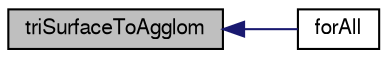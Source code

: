 digraph "triSurfaceToAgglom"
{
  bgcolor="transparent";
  edge [fontname="FreeSans",fontsize="10",labelfontname="FreeSans",labelfontsize="10"];
  node [fontname="FreeSans",fontsize="10",shape=record];
  rankdir="LR";
  Node16 [label="triSurfaceToAgglom",height=0.2,width=0.4,color="black", fillcolor="grey75", style="filled", fontcolor="black"];
  Node16 -> Node17 [dir="back",color="midnightblue",fontsize="10",style="solid",fontname="FreeSans"];
  Node17 [label="forAll",height=0.2,width=0.4,color="black",URL="$a19523.html#ad09be753599ba16cdb47d61e6f162879"];
}
